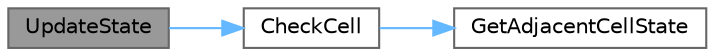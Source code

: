 digraph "UpdateState"
{
 // LATEX_PDF_SIZE
  bgcolor="transparent";
  edge [fontname=Helvetica,fontsize=10,labelfontname=Helvetica,labelfontsize=10];
  node [fontname=Helvetica,fontsize=10,shape=box,height=0.2,width=0.4];
  rankdir="LR";
  Node1 [id="Node000001",label="UpdateState",height=0.2,width=0.4,color="gray40", fillcolor="grey60", style="filled", fontcolor="black",tooltip=" "];
  Node1 -> Node2 [id="edge3_Node000001_Node000002",color="steelblue1",style="solid",tooltip=" "];
  Node2 [id="Node000002",label="CheckCell",height=0.2,width=0.4,color="grey40", fillcolor="white", style="filled",URL="$_update__state_8cpp.html#a43a4249d01b8b6ab6d08a10570f99a0d",tooltip=" "];
  Node2 -> Node3 [id="edge4_Node000002_Node000003",color="steelblue1",style="solid",tooltip=" "];
  Node3 [id="Node000003",label="GetAdjacentCellState",height=0.2,width=0.4,color="grey40", fillcolor="white", style="filled",URL="$_update__state_8cpp.html#a4e0477910d31b0413cdcb3b1d5bc93a3",tooltip=" "];
}
